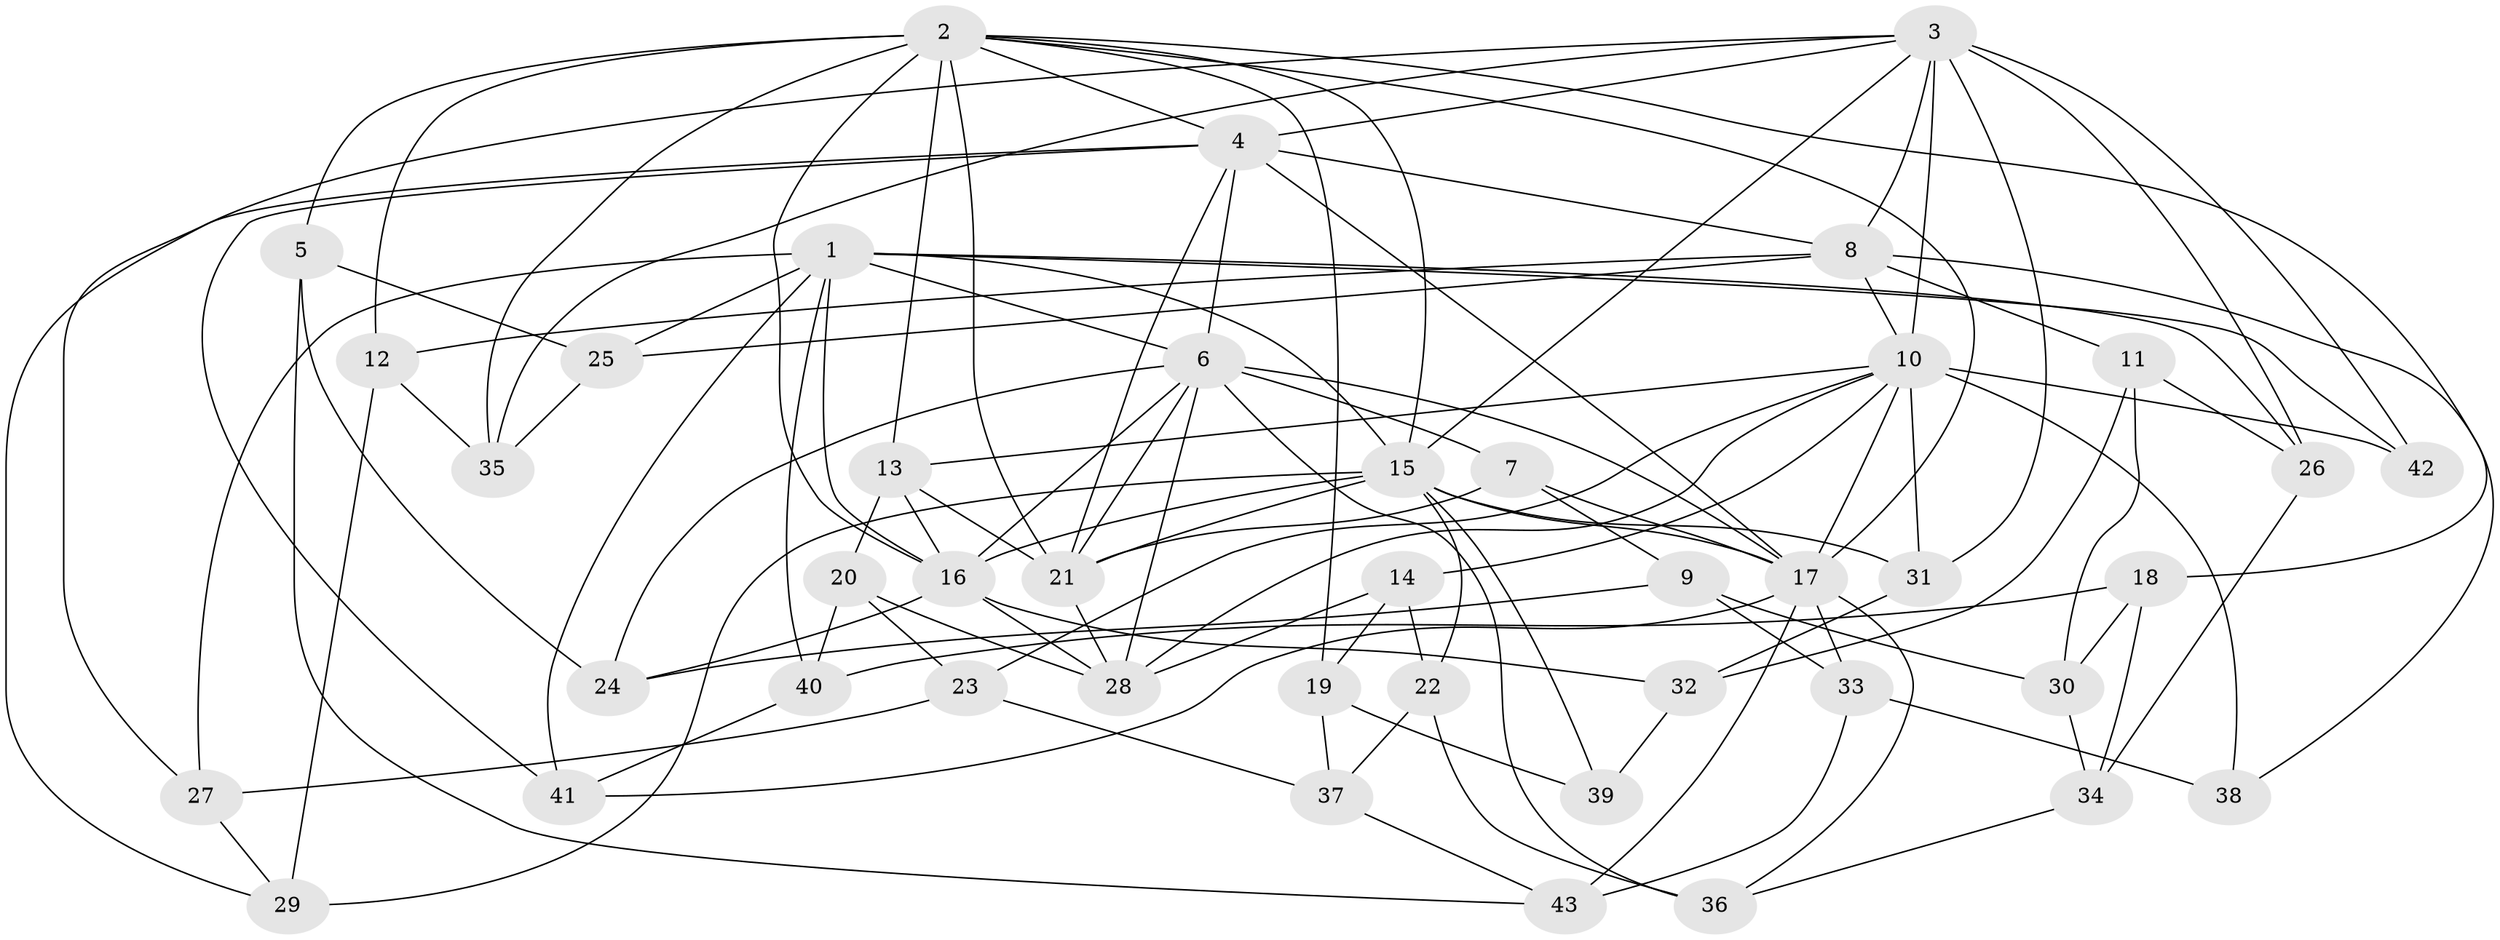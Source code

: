// original degree distribution, {4: 1.0}
// Generated by graph-tools (version 1.1) at 2025/37/03/09/25 02:37:51]
// undirected, 43 vertices, 113 edges
graph export_dot {
graph [start="1"]
  node [color=gray90,style=filled];
  1;
  2;
  3;
  4;
  5;
  6;
  7;
  8;
  9;
  10;
  11;
  12;
  13;
  14;
  15;
  16;
  17;
  18;
  19;
  20;
  21;
  22;
  23;
  24;
  25;
  26;
  27;
  28;
  29;
  30;
  31;
  32;
  33;
  34;
  35;
  36;
  37;
  38;
  39;
  40;
  41;
  42;
  43;
  1 -- 6 [weight=1.0];
  1 -- 15 [weight=1.0];
  1 -- 16 [weight=2.0];
  1 -- 25 [weight=1.0];
  1 -- 26 [weight=1.0];
  1 -- 27 [weight=1.0];
  1 -- 40 [weight=1.0];
  1 -- 41 [weight=1.0];
  1 -- 42 [weight=1.0];
  2 -- 4 [weight=1.0];
  2 -- 5 [weight=1.0];
  2 -- 12 [weight=1.0];
  2 -- 13 [weight=2.0];
  2 -- 15 [weight=1.0];
  2 -- 16 [weight=1.0];
  2 -- 17 [weight=1.0];
  2 -- 18 [weight=1.0];
  2 -- 19 [weight=1.0];
  2 -- 21 [weight=1.0];
  2 -- 35 [weight=1.0];
  3 -- 4 [weight=2.0];
  3 -- 8 [weight=2.0];
  3 -- 10 [weight=1.0];
  3 -- 15 [weight=1.0];
  3 -- 26 [weight=1.0];
  3 -- 27 [weight=1.0];
  3 -- 31 [weight=1.0];
  3 -- 35 [weight=1.0];
  3 -- 42 [weight=2.0];
  4 -- 6 [weight=1.0];
  4 -- 8 [weight=2.0];
  4 -- 17 [weight=2.0];
  4 -- 21 [weight=2.0];
  4 -- 29 [weight=1.0];
  4 -- 41 [weight=1.0];
  5 -- 24 [weight=1.0];
  5 -- 25 [weight=1.0];
  5 -- 43 [weight=1.0];
  6 -- 7 [weight=1.0];
  6 -- 16 [weight=1.0];
  6 -- 17 [weight=2.0];
  6 -- 21 [weight=1.0];
  6 -- 24 [weight=1.0];
  6 -- 28 [weight=1.0];
  6 -- 36 [weight=1.0];
  7 -- 9 [weight=1.0];
  7 -- 17 [weight=1.0];
  7 -- 21 [weight=1.0];
  8 -- 10 [weight=2.0];
  8 -- 11 [weight=1.0];
  8 -- 12 [weight=1.0];
  8 -- 25 [weight=1.0];
  8 -- 38 [weight=1.0];
  9 -- 24 [weight=1.0];
  9 -- 30 [weight=1.0];
  9 -- 33 [weight=1.0];
  10 -- 13 [weight=1.0];
  10 -- 14 [weight=1.0];
  10 -- 17 [weight=1.0];
  10 -- 23 [weight=1.0];
  10 -- 28 [weight=1.0];
  10 -- 31 [weight=1.0];
  10 -- 38 [weight=2.0];
  10 -- 42 [weight=1.0];
  11 -- 26 [weight=1.0];
  11 -- 30 [weight=1.0];
  11 -- 32 [weight=1.0];
  12 -- 29 [weight=1.0];
  12 -- 35 [weight=1.0];
  13 -- 16 [weight=1.0];
  13 -- 20 [weight=1.0];
  13 -- 21 [weight=1.0];
  14 -- 19 [weight=1.0];
  14 -- 22 [weight=1.0];
  14 -- 28 [weight=1.0];
  15 -- 16 [weight=2.0];
  15 -- 17 [weight=1.0];
  15 -- 21 [weight=1.0];
  15 -- 22 [weight=1.0];
  15 -- 29 [weight=1.0];
  15 -- 31 [weight=1.0];
  15 -- 39 [weight=2.0];
  16 -- 24 [weight=1.0];
  16 -- 28 [weight=1.0];
  16 -- 32 [weight=1.0];
  17 -- 33 [weight=1.0];
  17 -- 36 [weight=1.0];
  17 -- 41 [weight=1.0];
  17 -- 43 [weight=1.0];
  18 -- 30 [weight=1.0];
  18 -- 34 [weight=1.0];
  18 -- 40 [weight=1.0];
  19 -- 37 [weight=1.0];
  19 -- 39 [weight=1.0];
  20 -- 23 [weight=1.0];
  20 -- 28 [weight=1.0];
  20 -- 40 [weight=1.0];
  21 -- 28 [weight=1.0];
  22 -- 36 [weight=1.0];
  22 -- 37 [weight=1.0];
  23 -- 27 [weight=1.0];
  23 -- 37 [weight=1.0];
  25 -- 35 [weight=1.0];
  26 -- 34 [weight=1.0];
  27 -- 29 [weight=1.0];
  30 -- 34 [weight=1.0];
  31 -- 32 [weight=1.0];
  32 -- 39 [weight=1.0];
  33 -- 38 [weight=1.0];
  33 -- 43 [weight=1.0];
  34 -- 36 [weight=1.0];
  37 -- 43 [weight=1.0];
  40 -- 41 [weight=1.0];
}
